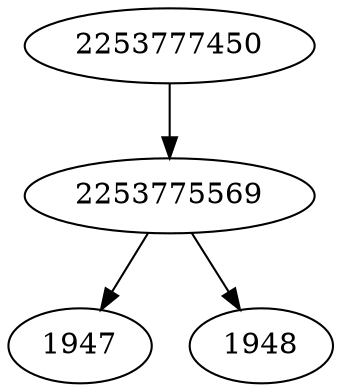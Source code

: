 strict digraph  {
2253775569;
2253777450;
1947;
1948;
2253775569 -> 1947;
2253775569 -> 1948;
2253777450 -> 2253775569;
}
